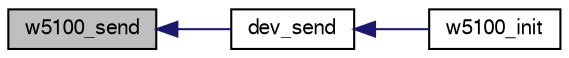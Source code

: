 digraph "w5100_send"
{
  edge [fontname="FreeSans",fontsize="10",labelfontname="FreeSans",labelfontsize="10"];
  node [fontname="FreeSans",fontsize="10",shape=record];
  rankdir="LR";
  Node1 [label="w5100_send",height=0.2,width=0.4,color="black", fillcolor="grey75", style="filled", fontcolor="black"];
  Node1 -> Node2 [dir="back",color="midnightblue",fontsize="10",style="solid",fontname="FreeSans"];
  Node2 [label="dev_send",height=0.2,width=0.4,color="black", fillcolor="white", style="filled",URL="$w5100_8c.html#ae0220ed6f4f83a3e5468912071278434"];
  Node2 -> Node3 [dir="back",color="midnightblue",fontsize="10",style="solid",fontname="FreeSans"];
  Node3 [label="w5100_init",height=0.2,width=0.4,color="black", fillcolor="white", style="filled",URL="$w5100_8h.html#a3a4ec6731e43710788d3e51f7749259c"];
}
